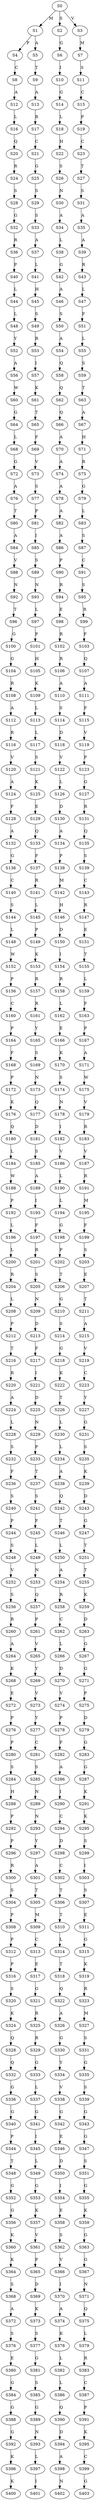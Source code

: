 strict digraph  {
	S0 -> S1 [ label = M ];
	S0 -> S2 [ label = S ];
	S0 -> S3 [ label = V ];
	S1 -> S4 [ label = P ];
	S1 -> S5 [ label = A ];
	S2 -> S6 [ label = G ];
	S3 -> S7 [ label = M ];
	S4 -> S8 [ label = C ];
	S5 -> S9 [ label = T ];
	S6 -> S10 [ label = I ];
	S7 -> S11 [ label = S ];
	S8 -> S12 [ label = A ];
	S9 -> S13 [ label = A ];
	S10 -> S14 [ label = G ];
	S11 -> S15 [ label = C ];
	S12 -> S16 [ label = L ];
	S13 -> S17 [ label = R ];
	S14 -> S18 [ label = L ];
	S15 -> S19 [ label = P ];
	S16 -> S20 [ label = Q ];
	S17 -> S21 [ label = C ];
	S18 -> S22 [ label = H ];
	S19 -> S23 [ label = C ];
	S20 -> S24 [ label = R ];
	S21 -> S25 [ label = G ];
	S22 -> S26 [ label = S ];
	S23 -> S27 [ label = T ];
	S24 -> S28 [ label = S ];
	S25 -> S29 [ label = S ];
	S26 -> S30 [ label = N ];
	S27 -> S31 [ label = S ];
	S28 -> S32 [ label = G ];
	S29 -> S33 [ label = S ];
	S30 -> S34 [ label = A ];
	S31 -> S35 [ label = A ];
	S32 -> S36 [ label = R ];
	S33 -> S37 [ label = A ];
	S34 -> S38 [ label = L ];
	S35 -> S39 [ label = A ];
	S36 -> S40 [ label = P ];
	S37 -> S41 [ label = L ];
	S38 -> S42 [ label = G ];
	S39 -> S43 [ label = R ];
	S40 -> S44 [ label = L ];
	S41 -> S45 [ label = H ];
	S42 -> S46 [ label = A ];
	S43 -> S47 [ label = L ];
	S44 -> S48 [ label = L ];
	S45 -> S49 [ label = S ];
	S46 -> S50 [ label = S ];
	S47 -> S51 [ label = F ];
	S48 -> S52 [ label = Y ];
	S49 -> S53 [ label = R ];
	S50 -> S54 [ label = A ];
	S51 -> S55 [ label = L ];
	S52 -> S56 [ label = A ];
	S53 -> S57 [ label = I ];
	S54 -> S58 [ label = Q ];
	S55 -> S59 [ label = S ];
	S56 -> S60 [ label = W ];
	S57 -> S61 [ label = K ];
	S58 -> S62 [ label = Q ];
	S59 -> S63 [ label = T ];
	S60 -> S64 [ label = G ];
	S61 -> S65 [ label = T ];
	S62 -> S66 [ label = Q ];
	S63 -> S67 [ label = A ];
	S64 -> S68 [ label = L ];
	S65 -> S69 [ label = F ];
	S66 -> S70 [ label = A ];
	S67 -> S71 [ label = H ];
	S68 -> S72 [ label = G ];
	S69 -> S73 [ label = V ];
	S70 -> S74 [ label = A ];
	S71 -> S75 [ label = R ];
	S72 -> S76 [ label = A ];
	S73 -> S77 [ label = S ];
	S74 -> S78 [ label = A ];
	S75 -> S79 [ label = G ];
	S76 -> S80 [ label = T ];
	S77 -> S81 [ label = P ];
	S78 -> S82 [ label = A ];
	S79 -> S83 [ label = L ];
	S80 -> S84 [ label = A ];
	S81 -> S85 [ label = I ];
	S82 -> S86 [ label = A ];
	S83 -> S87 [ label = S ];
	S84 -> S88 [ label = V ];
	S85 -> S89 [ label = S ];
	S86 -> S90 [ label = P ];
	S87 -> S91 [ label = C ];
	S88 -> S92 [ label = N ];
	S89 -> S93 [ label = N ];
	S90 -> S94 [ label = R ];
	S91 -> S95 [ label = S ];
	S92 -> S96 [ label = T ];
	S93 -> S97 [ label = L ];
	S94 -> S98 [ label = E ];
	S95 -> S99 [ label = R ];
	S96 -> S100 [ label = G ];
	S97 -> S101 [ label = P ];
	S98 -> S102 [ label = R ];
	S99 -> S103 [ label = F ];
	S100 -> S104 [ label = G ];
	S101 -> S105 [ label = H ];
	S102 -> S106 [ label = R ];
	S103 -> S107 [ label = Q ];
	S104 -> S108 [ label = R ];
	S105 -> S109 [ label = K ];
	S106 -> S110 [ label = A ];
	S107 -> S111 [ label = A ];
	S108 -> S112 [ label = A ];
	S109 -> S113 [ label = L ];
	S110 -> S114 [ label = S ];
	S111 -> S115 [ label = F ];
	S112 -> S116 [ label = R ];
	S113 -> S117 [ label = L ];
	S114 -> S118 [ label = D ];
	S115 -> S119 [ label = V ];
	S116 -> S120 [ label = V ];
	S117 -> S121 [ label = S ];
	S118 -> S122 [ label = V ];
	S119 -> S123 [ label = P ];
	S120 -> S124 [ label = A ];
	S121 -> S125 [ label = K ];
	S122 -> S126 [ label = L ];
	S123 -> S127 [ label = G ];
	S124 -> S128 [ label = F ];
	S125 -> S129 [ label = E ];
	S126 -> S130 [ label = D ];
	S127 -> S131 [ label = R ];
	S128 -> S132 [ label = A ];
	S129 -> S133 [ label = Q ];
	S130 -> S134 [ label = A ];
	S131 -> S135 [ label = Q ];
	S132 -> S136 [ label = G ];
	S133 -> S137 [ label = F ];
	S134 -> S138 [ label = P ];
	S135 -> S139 [ label = S ];
	S136 -> S140 [ label = C ];
	S137 -> S141 [ label = R ];
	S138 -> S142 [ label = M ];
	S139 -> S143 [ label = C ];
	S140 -> S144 [ label = S ];
	S141 -> S145 [ label = L ];
	S142 -> S146 [ label = H ];
	S143 -> S147 [ label = R ];
	S144 -> S148 [ label = L ];
	S145 -> S149 [ label = P ];
	S146 -> S150 [ label = D ];
	S147 -> S151 [ label = E ];
	S148 -> S152 [ label = W ];
	S149 -> S153 [ label = K ];
	S150 -> S154 [ label = I ];
	S151 -> S155 [ label = T ];
	S152 -> S156 [ label = P ];
	S153 -> S157 [ label = R ];
	S154 -> S158 [ label = R ];
	S155 -> S159 [ label = L ];
	S156 -> S160 [ label = C ];
	S157 -> S161 [ label = R ];
	S158 -> S162 [ label = L ];
	S159 -> S163 [ label = F ];
	S160 -> S164 [ label = P ];
	S161 -> S165 [ label = Y ];
	S162 -> S166 [ label = E ];
	S163 -> S167 [ label = P ];
	S164 -> S168 [ label = F ];
	S165 -> S169 [ label = S ];
	S166 -> S170 [ label = K ];
	S167 -> S171 [ label = A ];
	S168 -> S172 [ label = P ];
	S169 -> S173 [ label = N ];
	S170 -> S174 [ label = S ];
	S171 -> S175 [ label = W ];
	S172 -> S176 [ label = K ];
	S173 -> S177 [ label = Q ];
	S174 -> S178 [ label = N ];
	S175 -> S179 [ label = V ];
	S176 -> S180 [ label = Q ];
	S177 -> S181 [ label = D ];
	S178 -> S182 [ label = I ];
	S179 -> S183 [ label = R ];
	S180 -> S184 [ label = L ];
	S181 -> S185 [ label = S ];
	S182 -> S186 [ label = V ];
	S183 -> S187 [ label = V ];
	S184 -> S188 [ label = W ];
	S185 -> S189 [ label = A ];
	S186 -> S190 [ label = L ];
	S187 -> S191 [ label = R ];
	S188 -> S192 [ label = P ];
	S189 -> S193 [ label = I ];
	S190 -> S194 [ label = L ];
	S191 -> S195 [ label = M ];
	S192 -> S196 [ label = L ];
	S193 -> S197 [ label = F ];
	S194 -> S198 [ label = G ];
	S195 -> S199 [ label = F ];
	S196 -> S200 [ label = L ];
	S197 -> S201 [ label = R ];
	S198 -> S202 [ label = P ];
	S199 -> S203 [ label = S ];
	S200 -> S204 [ label = R ];
	S201 -> S205 [ label = S ];
	S202 -> S206 [ label = T ];
	S203 -> S207 [ label = E ];
	S204 -> S208 [ label = L ];
	S205 -> S209 [ label = N ];
	S206 -> S210 [ label = G ];
	S207 -> S211 [ label = T ];
	S208 -> S212 [ label = P ];
	S209 -> S213 [ label = D ];
	S210 -> S214 [ label = S ];
	S211 -> S215 [ label = A ];
	S212 -> S216 [ label = T ];
	S213 -> S217 [ label = F ];
	S214 -> S218 [ label = G ];
	S215 -> S219 [ label = V ];
	S216 -> S220 [ label = R ];
	S217 -> S221 [ label = I ];
	S218 -> S222 [ label = K ];
	S219 -> S223 [ label = C ];
	S220 -> S224 [ label = A ];
	S221 -> S225 [ label = D ];
	S222 -> S226 [ label = T ];
	S223 -> S227 [ label = Y ];
	S224 -> S228 [ label = L ];
	S225 -> S229 [ label = N ];
	S226 -> S230 [ label = L ];
	S227 -> S231 [ label = G ];
	S228 -> S232 [ label = S ];
	S229 -> S233 [ label = P ];
	S230 -> S234 [ label = L ];
	S231 -> S235 [ label = S ];
	S232 -> S236 [ label = F ];
	S233 -> S237 [ label = T ];
	S234 -> S238 [ label = A ];
	S235 -> S239 [ label = K ];
	S236 -> S240 [ label = S ];
	S237 -> S241 [ label = S ];
	S238 -> S242 [ label = Q ];
	S239 -> S243 [ label = D ];
	S240 -> S244 [ label = P ];
	S241 -> S245 [ label = F ];
	S242 -> S246 [ label = T ];
	S243 -> S247 [ label = G ];
	S244 -> S248 [ label = S ];
	S245 -> S249 [ label = L ];
	S246 -> S250 [ label = L ];
	S247 -> S251 [ label = T ];
	S248 -> S252 [ label = V ];
	S249 -> S253 [ label = N ];
	S250 -> S254 [ label = A ];
	S251 -> S255 [ label = T ];
	S252 -> S256 [ label = S ];
	S253 -> S257 [ label = Q ];
	S254 -> S258 [ label = R ];
	S255 -> S259 [ label = K ];
	S256 -> S260 [ label = R ];
	S257 -> S261 [ label = P ];
	S258 -> S262 [ label = C ];
	S259 -> S263 [ label = D ];
	S260 -> S264 [ label = A ];
	S261 -> S265 [ label = V ];
	S262 -> S266 [ label = L ];
	S263 -> S267 [ label = G ];
	S264 -> S268 [ label = K ];
	S265 -> S269 [ label = Y ];
	S266 -> S270 [ label = D ];
	S267 -> S271 [ label = G ];
	S268 -> S272 [ label = E ];
	S269 -> S273 [ label = V ];
	S270 -> S274 [ label = V ];
	S271 -> S275 [ label = P ];
	S272 -> S276 [ label = P ];
	S273 -> S277 [ label = Y ];
	S274 -> S278 [ label = P ];
	S275 -> S279 [ label = D ];
	S276 -> S280 [ label = P ];
	S277 -> S281 [ label = C ];
	S278 -> S282 [ label = F ];
	S279 -> S283 [ label = G ];
	S280 -> S284 [ label = S ];
	S281 -> S285 [ label = S ];
	S282 -> S286 [ label = A ];
	S283 -> S287 [ label = G ];
	S284 -> S288 [ label = H ];
	S285 -> S289 [ label = N ];
	S286 -> S290 [ label = I ];
	S287 -> S291 [ label = K ];
	S288 -> S292 [ label = P ];
	S289 -> S293 [ label = N ];
	S290 -> S294 [ label = C ];
	S291 -> S295 [ label = K ];
	S292 -> S296 [ label = P ];
	S293 -> S297 [ label = Y ];
	S294 -> S298 [ label = D ];
	S295 -> S299 [ label = S ];
	S296 -> S300 [ label = R ];
	S297 -> S301 [ label = A ];
	S298 -> S302 [ label = C ];
	S299 -> S303 [ label = I ];
	S300 -> S304 [ label = S ];
	S301 -> S305 [ label = T ];
	S302 -> S306 [ label = T ];
	S303 -> S307 [ label = S ];
	S304 -> S308 [ label = P ];
	S305 -> S309 [ label = M ];
	S306 -> S310 [ label = T ];
	S307 -> S311 [ label = E ];
	S308 -> S312 [ label = P ];
	S309 -> S313 [ label = C ];
	S310 -> S314 [ label = L ];
	S311 -> S315 [ label = G ];
	S312 -> S316 [ label = P ];
	S313 -> S317 [ label = E ];
	S314 -> S318 [ label = T ];
	S315 -> S319 [ label = K ];
	S316 -> S320 [ label = S ];
	S317 -> S321 [ label = G ];
	S318 -> S322 [ label = Q ];
	S319 -> S323 [ label = R ];
	S320 -> S324 [ label = K ];
	S321 -> S325 [ label = R ];
	S322 -> S326 [ label = A ];
	S323 -> S327 [ label = M ];
	S324 -> S328 [ label = Q ];
	S325 -> S329 [ label = R ];
	S326 -> S330 [ label = G ];
	S327 -> S331 [ label = S ];
	S328 -> S332 [ label = Q ];
	S329 -> S333 [ label = G ];
	S330 -> S334 [ label = Y ];
	S331 -> S335 [ label = G ];
	S332 -> S336 [ label = G ];
	S333 -> S337 [ label = L ];
	S334 -> S338 [ label = V ];
	S335 -> S339 [ label = S ];
	S336 -> S340 [ label = G ];
	S337 -> S341 [ label = G ];
	S338 -> S342 [ label = G ];
	S339 -> S343 [ label = G ];
	S340 -> S344 [ label = P ];
	S341 -> S345 [ label = I ];
	S342 -> S346 [ label = E ];
	S343 -> S347 [ label = G ];
	S344 -> S348 [ label = T ];
	S345 -> S349 [ label = L ];
	S346 -> S350 [ label = D ];
	S347 -> S351 [ label = S ];
	S348 -> S352 [ label = G ];
	S349 -> S353 [ label = G ];
	S350 -> S354 [ label = I ];
	S351 -> S355 [ label = G ];
	S352 -> S356 [ label = G ];
	S353 -> S357 [ label = K ];
	S354 -> S358 [ label = E ];
	S355 -> S359 [ label = K ];
	S356 -> S360 [ label = K ];
	S357 -> S361 [ label = V ];
	S358 -> S362 [ label = S ];
	S359 -> S363 [ label = G ];
	S360 -> S364 [ label = K ];
	S361 -> S365 [ label = P ];
	S362 -> S366 [ label = V ];
	S363 -> S367 [ label = G ];
	S364 -> S368 [ label = S ];
	S365 -> S369 [ label = D ];
	S366 -> S370 [ label = I ];
	S367 -> S371 [ label = N ];
	S368 -> S372 [ label = A ];
	S369 -> S373 [ label = K ];
	S370 -> S374 [ label = A ];
	S371 -> S375 [ label = Q ];
	S372 -> S376 [ label = S ];
	S373 -> S377 [ label = S ];
	S374 -> S378 [ label = K ];
	S375 -> S379 [ label = L ];
	S376 -> S380 [ label = E ];
	S377 -> S381 [ label = G ];
	S378 -> S382 [ label = L ];
	S379 -> S383 [ label = R ];
	S380 -> S384 [ label = G ];
	S381 -> S385 [ label = S ];
	S382 -> S386 [ label = L ];
	S383 -> S387 [ label = C ];
	S384 -> S388 [ label = G ];
	S385 -> S389 [ label = G ];
	S386 -> S390 [ label = Q ];
	S387 -> S391 [ label = P ];
	S388 -> S392 [ label = G ];
	S389 -> S393 [ label = N ];
	S390 -> S394 [ label = D ];
	S391 -> S395 [ label = K ];
	S392 -> S396 [ label = K ];
	S393 -> S397 [ label = L ];
	S394 -> S398 [ label = A ];
	S395 -> S399 [ label = C ];
	S396 -> S400 [ label = K ];
	S397 -> S401 [ label = I ];
	S398 -> S402 [ label = N ];
	S399 -> S403 [ label = G ];
}

